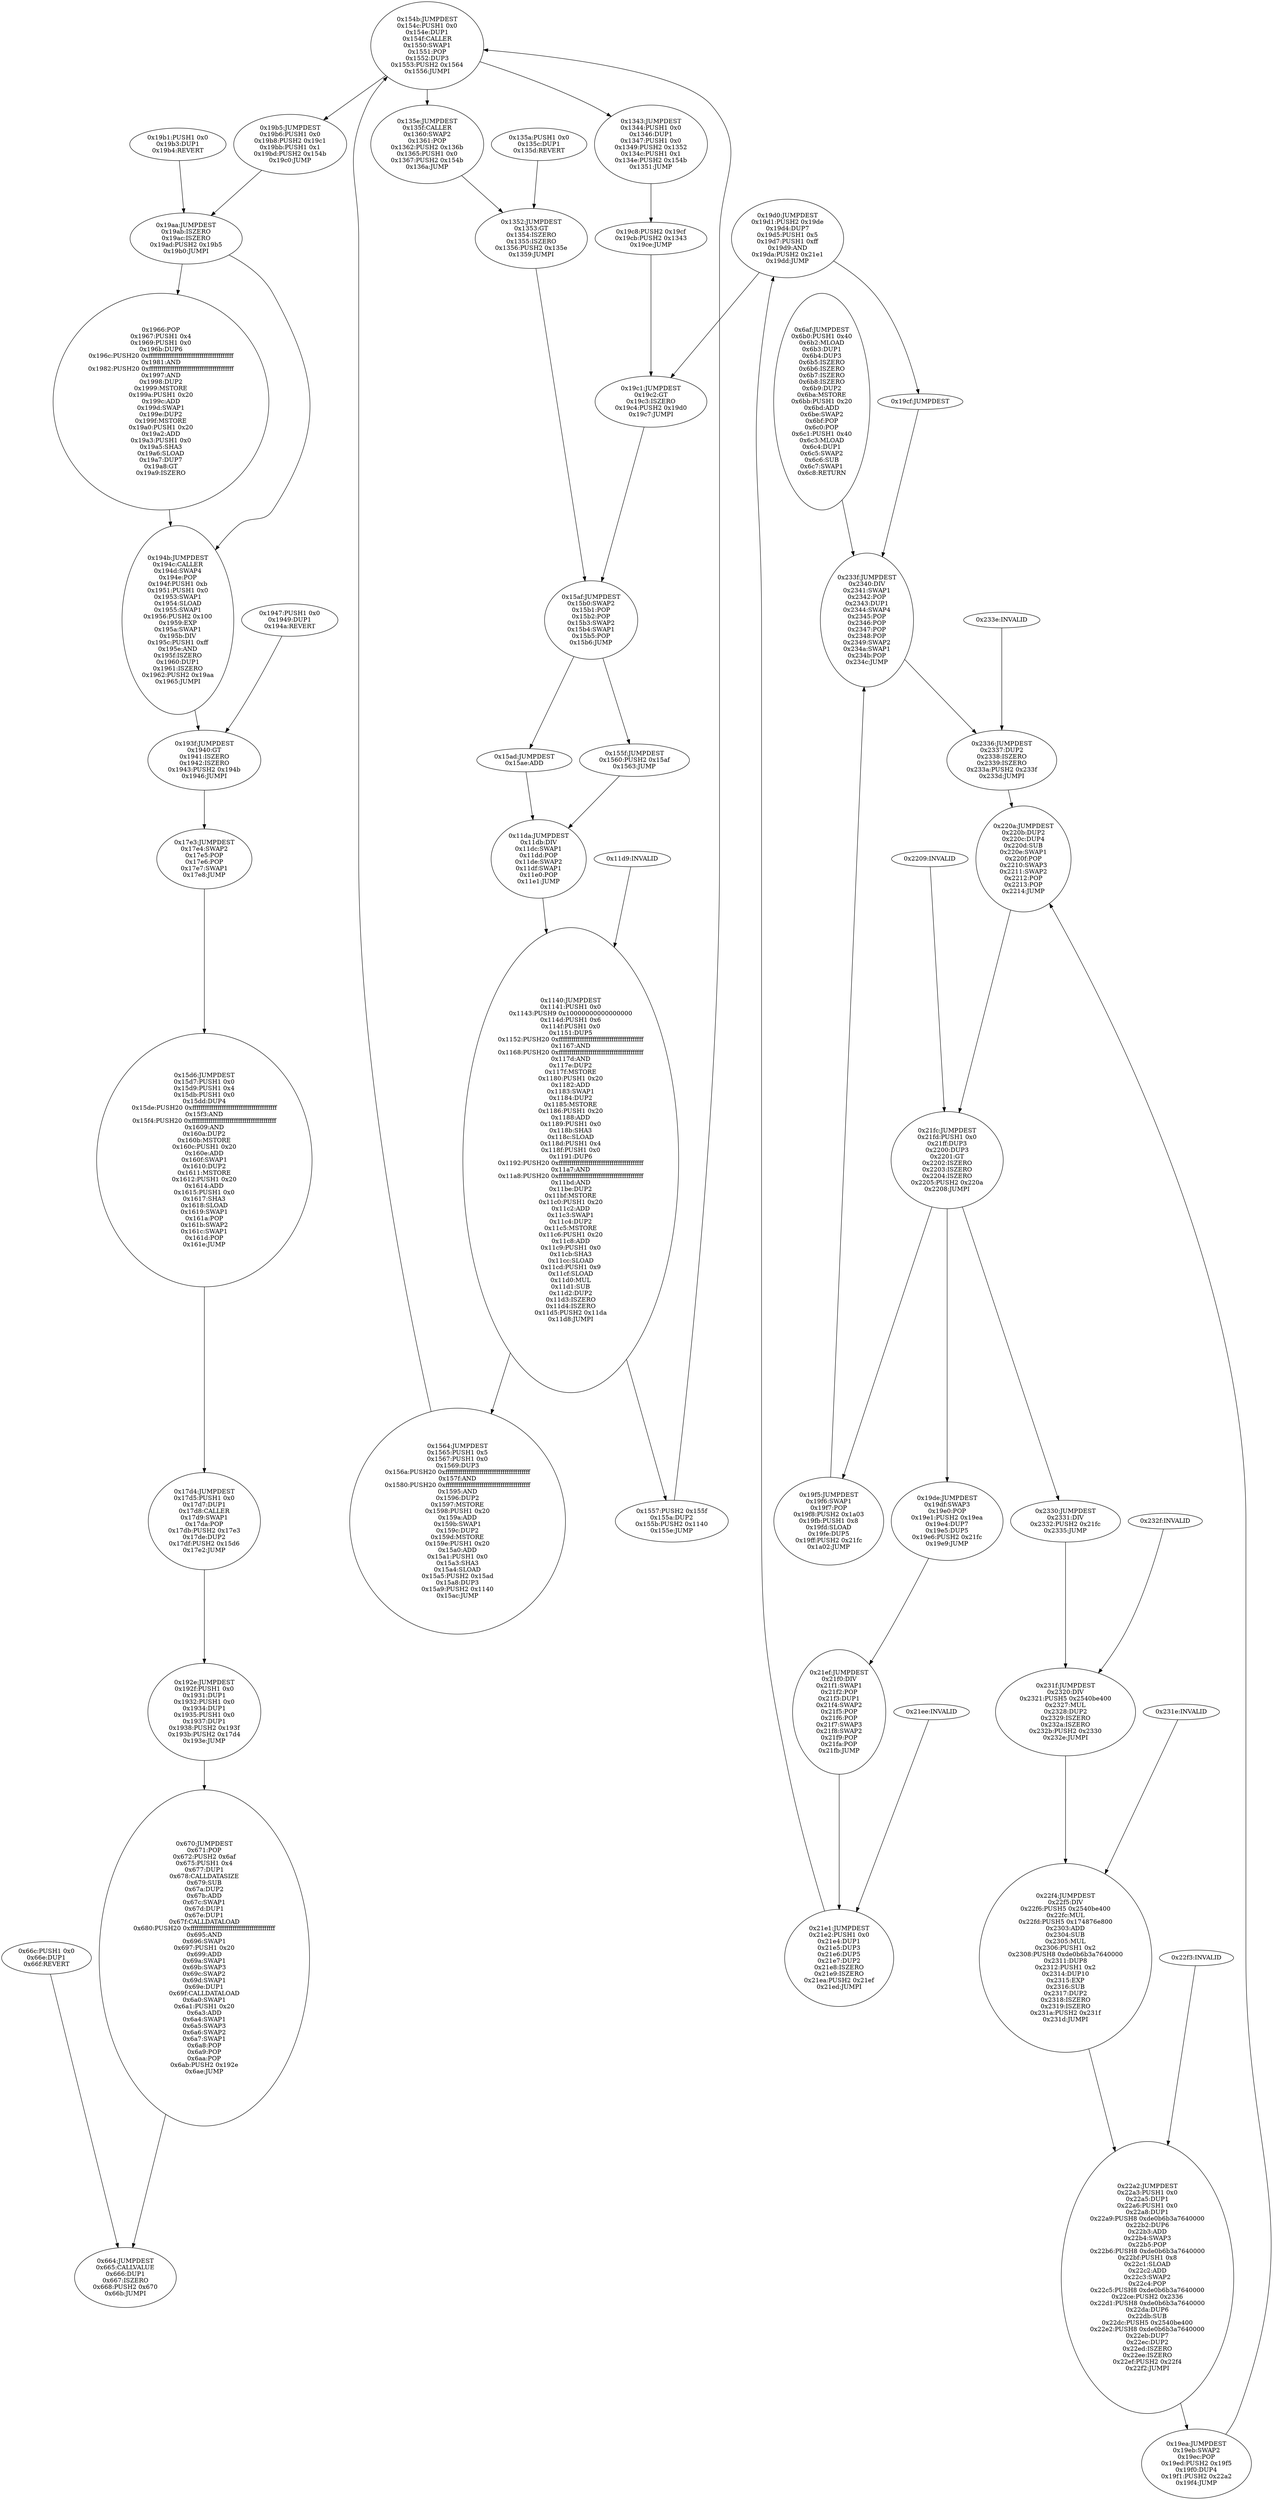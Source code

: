 digraph{
1636[label="0x664:JUMPDEST
0x665:CALLVALUE
0x666:DUP1
0x667:ISZERO
0x668:PUSH2 0x670
0x66b:JUMPI"]
1644[label="0x66c:PUSH1 0x0
0x66e:DUP1
0x66f:REVERT"]
1644 -> 1636
1648[label="0x670:JUMPDEST
0x671:POP
0x672:PUSH2 0x6af
0x675:PUSH1 0x4
0x677:DUP1
0x678:CALLDATASIZE
0x679:SUB
0x67a:DUP2
0x67b:ADD
0x67c:SWAP1
0x67d:DUP1
0x67e:DUP1
0x67f:CALLDATALOAD
0x680:PUSH20 0xffffffffffffffffffffffffffffffffffffffff
0x695:AND
0x696:SWAP1
0x697:PUSH1 0x20
0x699:ADD
0x69a:SWAP1
0x69b:SWAP3
0x69c:SWAP2
0x69d:SWAP1
0x69e:DUP1
0x69f:CALLDATALOAD
0x6a0:SWAP1
0x6a1:PUSH1 0x20
0x6a3:ADD
0x6a4:SWAP1
0x6a5:SWAP3
0x6a6:SWAP2
0x6a7:SWAP1
0x6a8:POP
0x6a9:POP
0x6aa:POP
0x6ab:PUSH2 0x192e
0x6ae:JUMP"]
1648 -> 1636
6446[label="0x192e:JUMPDEST
0x192f:PUSH1 0x0
0x1931:DUP1
0x1932:PUSH1 0x0
0x1934:DUP1
0x1935:PUSH1 0x0
0x1937:DUP1
0x1938:PUSH2 0x193f
0x193b:PUSH2 0x17d4
0x193e:JUMP"]
6446 -> 1648
6100[label="0x17d4:JUMPDEST
0x17d5:PUSH1 0x0
0x17d7:DUP1
0x17d8:CALLER
0x17d9:SWAP1
0x17da:POP
0x17db:PUSH2 0x17e3
0x17de:DUP2
0x17df:PUSH2 0x15d6
0x17e2:JUMP"]
6100 -> 6446
5590[label="0x15d6:JUMPDEST
0x15d7:PUSH1 0x0
0x15d9:PUSH1 0x4
0x15db:PUSH1 0x0
0x15dd:DUP4
0x15de:PUSH20 0xffffffffffffffffffffffffffffffffffffffff
0x15f3:AND
0x15f4:PUSH20 0xffffffffffffffffffffffffffffffffffffffff
0x1609:AND
0x160a:DUP2
0x160b:MSTORE
0x160c:PUSH1 0x20
0x160e:ADD
0x160f:SWAP1
0x1610:DUP2
0x1611:MSTORE
0x1612:PUSH1 0x20
0x1614:ADD
0x1615:PUSH1 0x0
0x1617:SHA3
0x1618:SLOAD
0x1619:SWAP1
0x161a:POP
0x161b:SWAP2
0x161c:SWAP1
0x161d:POP
0x161e:JUMP"]
5590 -> 6100
6115[label="0x17e3:JUMPDEST
0x17e4:SWAP2
0x17e5:POP
0x17e6:POP
0x17e7:SWAP1
0x17e8:JUMP"]
6115 -> 5590
6463[label="0x193f:JUMPDEST
0x1940:GT
0x1941:ISZERO
0x1942:ISZERO
0x1943:PUSH2 0x194b
0x1946:JUMPI"]
6463 -> 6115
6471[label="0x1947:PUSH1 0x0
0x1949:DUP1
0x194a:REVERT"]
6471 -> 6463
6475[label="0x194b:JUMPDEST
0x194c:CALLER
0x194d:SWAP4
0x194e:POP
0x194f:PUSH1 0xb
0x1951:PUSH1 0x0
0x1953:SWAP1
0x1954:SLOAD
0x1955:SWAP1
0x1956:PUSH2 0x100
0x1959:EXP
0x195a:SWAP1
0x195b:DIV
0x195c:PUSH1 0xff
0x195e:AND
0x195f:ISZERO
0x1960:DUP1
0x1961:ISZERO
0x1962:PUSH2 0x19aa
0x1965:JUMPI"]
6475 -> 6463
6502[label="0x1966:POP
0x1967:PUSH1 0x4
0x1969:PUSH1 0x0
0x196b:DUP6
0x196c:PUSH20 0xffffffffffffffffffffffffffffffffffffffff
0x1981:AND
0x1982:PUSH20 0xffffffffffffffffffffffffffffffffffffffff
0x1997:AND
0x1998:DUP2
0x1999:MSTORE
0x199a:PUSH1 0x20
0x199c:ADD
0x199d:SWAP1
0x199e:DUP2
0x199f:MSTORE
0x19a0:PUSH1 0x20
0x19a2:ADD
0x19a3:PUSH1 0x0
0x19a5:SHA3
0x19a6:SLOAD
0x19a7:DUP7
0x19a8:GT
0x19a9:ISZERO"]
6502 -> 6475
6570[label="0x19aa:JUMPDEST
0x19ab:ISZERO
0x19ac:ISZERO
0x19ad:PUSH2 0x19b5
0x19b0:JUMPI"]
6570 -> 6502
6570 -> 6475
6577[label="0x19b1:PUSH1 0x0
0x19b3:DUP1
0x19b4:REVERT"]
6577 -> 6570
6581[label="0x19b5:JUMPDEST
0x19b6:PUSH1 0x0
0x19b8:PUSH2 0x19c1
0x19bb:PUSH1 0x1
0x19bd:PUSH2 0x154b
0x19c0:JUMP"]
6581 -> 6570
5451[label="0x154b:JUMPDEST
0x154c:PUSH1 0x0
0x154e:DUP1
0x154f:CALLER
0x1550:SWAP1
0x1551:POP
0x1552:DUP3
0x1553:PUSH2 0x1564
0x1556:JUMPI"]
5451 -> 6581
5451 -> 4931
5451 -> 4958
5463[label="0x1557:PUSH2 0x155f
0x155a:DUP2
0x155b:PUSH2 0x1140
0x155e:JUMP"]
5463 -> 5451
5476[label="0x1564:JUMPDEST
0x1565:PUSH1 0x5
0x1567:PUSH1 0x0
0x1569:DUP3
0x156a:PUSH20 0xffffffffffffffffffffffffffffffffffffffff
0x157f:AND
0x1580:PUSH20 0xffffffffffffffffffffffffffffffffffffffff
0x1595:AND
0x1596:DUP2
0x1597:MSTORE
0x1598:PUSH1 0x20
0x159a:ADD
0x159b:SWAP1
0x159c:DUP2
0x159d:MSTORE
0x159e:PUSH1 0x20
0x15a0:ADD
0x15a1:PUSH1 0x0
0x15a3:SHA3
0x15a4:SLOAD
0x15a5:PUSH2 0x15ad
0x15a8:DUP3
0x15a9:PUSH2 0x1140
0x15ac:JUMP"]
5476 -> 5451
4416[label="0x1140:JUMPDEST
0x1141:PUSH1 0x0
0x1143:PUSH9 0x10000000000000000
0x114d:PUSH1 0x6
0x114f:PUSH1 0x0
0x1151:DUP5
0x1152:PUSH20 0xffffffffffffffffffffffffffffffffffffffff
0x1167:AND
0x1168:PUSH20 0xffffffffffffffffffffffffffffffffffffffff
0x117d:AND
0x117e:DUP2
0x117f:MSTORE
0x1180:PUSH1 0x20
0x1182:ADD
0x1183:SWAP1
0x1184:DUP2
0x1185:MSTORE
0x1186:PUSH1 0x20
0x1188:ADD
0x1189:PUSH1 0x0
0x118b:SHA3
0x118c:SLOAD
0x118d:PUSH1 0x4
0x118f:PUSH1 0x0
0x1191:DUP6
0x1192:PUSH20 0xffffffffffffffffffffffffffffffffffffffff
0x11a7:AND
0x11a8:PUSH20 0xffffffffffffffffffffffffffffffffffffffff
0x11bd:AND
0x11be:DUP2
0x11bf:MSTORE
0x11c0:PUSH1 0x20
0x11c2:ADD
0x11c3:SWAP1
0x11c4:DUP2
0x11c5:MSTORE
0x11c6:PUSH1 0x20
0x11c8:ADD
0x11c9:PUSH1 0x0
0x11cb:SHA3
0x11cc:SLOAD
0x11cd:PUSH1 0x9
0x11cf:SLOAD
0x11d0:MUL
0x11d1:SUB
0x11d2:DUP2
0x11d3:ISZERO
0x11d4:ISZERO
0x11d5:PUSH2 0x11da
0x11d8:JUMPI"]
4416 -> 5463
4416 -> 5476
4569[label="0x11d9:INVALID"]
4569 -> 4416
4570[label="0x11da:JUMPDEST
0x11db:DIV
0x11dc:SWAP1
0x11dd:POP
0x11de:SWAP2
0x11df:SWAP1
0x11e0:POP
0x11e1:JUMP"]
4570 -> 4416
5549[label="0x15ad:JUMPDEST
0x15ae:ADD"]
5549 -> 4570
5551[label="0x15af:JUMPDEST
0x15b0:SWAP2
0x15b1:POP
0x15b2:POP
0x15b3:SWAP2
0x15b4:SWAP1
0x15b5:POP
0x15b6:JUMP"]
5551 -> 5549
5551 -> 5471
5471[label="0x155f:JUMPDEST
0x1560:PUSH2 0x15af
0x1563:JUMP"]
5471 -> 4570
6593[label="0x19c1:JUMPDEST
0x19c2:GT
0x19c3:ISZERO
0x19c4:PUSH2 0x19d0
0x19c7:JUMPI"]
6593 -> 5551
6600[label="0x19c8:PUSH2 0x19cf
0x19cb:PUSH2 0x1343
0x19ce:JUMP"]
6600 -> 6593
4931[label="0x1343:JUMPDEST
0x1344:PUSH1 0x0
0x1346:DUP1
0x1347:PUSH1 0x0
0x1349:PUSH2 0x1352
0x134c:PUSH1 0x1
0x134e:PUSH2 0x154b
0x1351:JUMP"]
4931 -> 6600
6608[label="0x19d0:JUMPDEST
0x19d1:PUSH2 0x19de
0x19d4:DUP7
0x19d5:PUSH1 0x5
0x19d7:PUSH1 0xff
0x19d9:AND
0x19da:PUSH2 0x21e1
0x19dd:JUMP"]
6608 -> 6607
6608 -> 6593
4946[label="0x1352:JUMPDEST
0x1353:GT
0x1354:ISZERO
0x1355:ISZERO
0x1356:PUSH2 0x135e
0x1359:JUMPI"]
4946 -> 5551
4954[label="0x135a:PUSH1 0x0
0x135c:DUP1
0x135d:REVERT"]
4954 -> 4946
8673[label="0x21e1:JUMPDEST
0x21e2:PUSH1 0x0
0x21e4:DUP1
0x21e5:DUP3
0x21e6:DUP5
0x21e7:DUP2
0x21e8:ISZERO
0x21e9:ISZERO
0x21ea:PUSH2 0x21ef
0x21ed:JUMPI"]
8673 -> 6608
8686[label="0x21ee:INVALID"]
8686 -> 8673
4958[label="0x135e:JUMPDEST
0x135f:CALLER
0x1360:SWAP2
0x1361:POP
0x1362:PUSH2 0x136b
0x1365:PUSH1 0x0
0x1367:PUSH2 0x154b
0x136a:JUMP"]
4958 -> 4946
8687[label="0x21ef:JUMPDEST
0x21f0:DIV
0x21f1:SWAP1
0x21f2:POP
0x21f3:DUP1
0x21f4:SWAP2
0x21f5:POP
0x21f6:POP
0x21f7:SWAP3
0x21f8:SWAP2
0x21f9:POP
0x21fa:POP
0x21fb:JUMP"]
8687 -> 8673
6622[label="0x19de:JUMPDEST
0x19df:SWAP3
0x19e0:POP
0x19e1:PUSH2 0x19ea
0x19e4:DUP7
0x19e5:DUP5
0x19e6:PUSH2 0x21fc
0x19e9:JUMP"]
6622 -> 8687
8700[label="0x21fc:JUMPDEST
0x21fd:PUSH1 0x0
0x21ff:DUP3
0x2200:DUP3
0x2201:GT
0x2202:ISZERO
0x2203:ISZERO
0x2204:ISZERO
0x2205:PUSH2 0x220a
0x2208:JUMPI"]
8700 -> 6622
8700 -> 9008
8700 -> 6645
8713[label="0x2209:INVALID"]
8713 -> 8700
8714[label="0x220a:JUMPDEST
0x220b:DUP2
0x220c:DUP4
0x220d:SUB
0x220e:SWAP1
0x220f:POP
0x2210:SWAP3
0x2211:SWAP2
0x2212:POP
0x2213:POP
0x2214:JUMP"]
8714 -> 8700
6634[label="0x19ea:JUMPDEST
0x19eb:SWAP2
0x19ec:POP
0x19ed:PUSH2 0x19f5
0x19f0:DUP4
0x19f1:PUSH2 0x22a2
0x19f4:JUMP"]
6634 -> 8714
8866[label="0x22a2:JUMPDEST
0x22a3:PUSH1 0x0
0x22a5:DUP1
0x22a6:PUSH1 0x0
0x22a8:DUP1
0x22a9:PUSH8 0xde0b6b3a7640000
0x22b2:DUP6
0x22b3:ADD
0x22b4:SWAP3
0x22b5:POP
0x22b6:PUSH8 0xde0b6b3a7640000
0x22bf:PUSH1 0x8
0x22c1:SLOAD
0x22c2:ADD
0x22c3:SWAP2
0x22c4:POP
0x22c5:PUSH8 0xde0b6b3a7640000
0x22ce:PUSH2 0x2336
0x22d1:PUSH8 0xde0b6b3a7640000
0x22da:DUP6
0x22db:SUB
0x22dc:PUSH5 0x2540be400
0x22e2:PUSH8 0xde0b6b3a7640000
0x22eb:DUP7
0x22ec:DUP2
0x22ed:ISZERO
0x22ee:ISZERO
0x22ef:PUSH2 0x22f4
0x22f2:JUMPI"]
8866 -> 6634
8947[label="0x22f3:INVALID"]
8947 -> 8866
8948[label="0x22f4:JUMPDEST
0x22f5:DIV
0x22f6:PUSH5 0x2540be400
0x22fc:MUL
0x22fd:PUSH5 0x174876e800
0x2303:ADD
0x2304:SUB
0x2305:MUL
0x2306:PUSH1 0x2
0x2308:PUSH8 0xde0b6b3a7640000
0x2311:DUP8
0x2312:PUSH1 0x2
0x2314:DUP10
0x2315:EXP
0x2316:SUB
0x2317:DUP2
0x2318:ISZERO
0x2319:ISZERO
0x231a:PUSH2 0x231f
0x231d:JUMPI"]
8948 -> 8866
8990[label="0x231e:INVALID"]
8990 -> 8948
8991[label="0x231f:JUMPDEST
0x2320:DIV
0x2321:PUSH5 0x2540be400
0x2327:MUL
0x2328:DUP2
0x2329:ISZERO
0x232a:ISZERO
0x232b:PUSH2 0x2330
0x232e:JUMPI"]
8991 -> 8948
9007[label="0x232f:INVALID"]
9007 -> 8991
9008[label="0x2330:JUMPDEST
0x2331:DIV
0x2332:PUSH2 0x21fc
0x2335:JUMP"]
9008 -> 8991
9014[label="0x2336:JUMPDEST
0x2337:DUP2
0x2338:ISZERO
0x2339:ISZERO
0x233a:PUSH2 0x233f
0x233d:JUMPI"]
9014 -> 8714
9022[label="0x233e:INVALID"]
9022 -> 9014
9023[label="0x233f:JUMPDEST
0x2340:DIV
0x2341:SWAP1
0x2342:POP
0x2343:DUP1
0x2344:SWAP4
0x2345:POP
0x2346:POP
0x2347:POP
0x2348:POP
0x2349:SWAP2
0x234a:SWAP1
0x234b:POP
0x234c:JUMP"]
9023 -> 9014
1711[label="0x6af:JUMPDEST
0x6b0:PUSH1 0x40
0x6b2:MLOAD
0x6b3:DUP1
0x6b4:DUP3
0x6b5:ISZERO
0x6b6:ISZERO
0x6b7:ISZERO
0x6b8:ISZERO
0x6b9:DUP2
0x6ba:MSTORE
0x6bb:PUSH1 0x20
0x6bd:ADD
0x6be:SWAP2
0x6bf:POP
0x6c0:POP
0x6c1:PUSH1 0x40
0x6c3:MLOAD
0x6c4:DUP1
0x6c5:SWAP2
0x6c6:SUB
0x6c7:SWAP1
0x6c8:RETURN"]
1711 -> 9023
6645[label="0x19f5:JUMPDEST
0x19f6:SWAP1
0x19f7:POP
0x19f8:PUSH2 0x1a03
0x19fb:PUSH1 0x8
0x19fd:SLOAD
0x19fe:DUP5
0x19ff:PUSH2 0x21fc
0x1a02:JUMP"]
6645 -> 9023
6607[label="0x19cf:JUMPDEST"]
6607 -> 9023

}